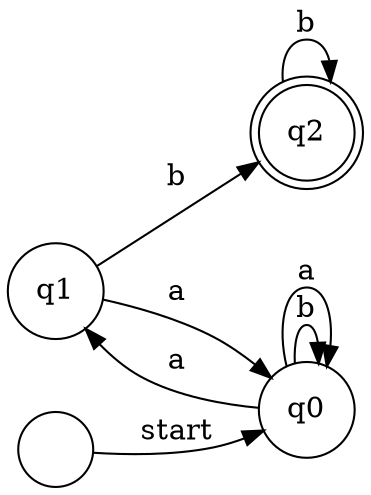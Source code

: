 digraph DFA {
  rankdir=LR;
  node [shape=circle];
  "q2" [shape=doublecircle];
  "" -> "q0" [label="start"];
  "q2" -> "q2" [label="b"];
  "q1" -> "q0" [label="a"];
  "q1" -> "q2" [label="b"];
  "q0" -> "q0" [label="b"];
  "q0" -> "q1" [label="a"];
  "q0" -> "q0" [label="a"];
}